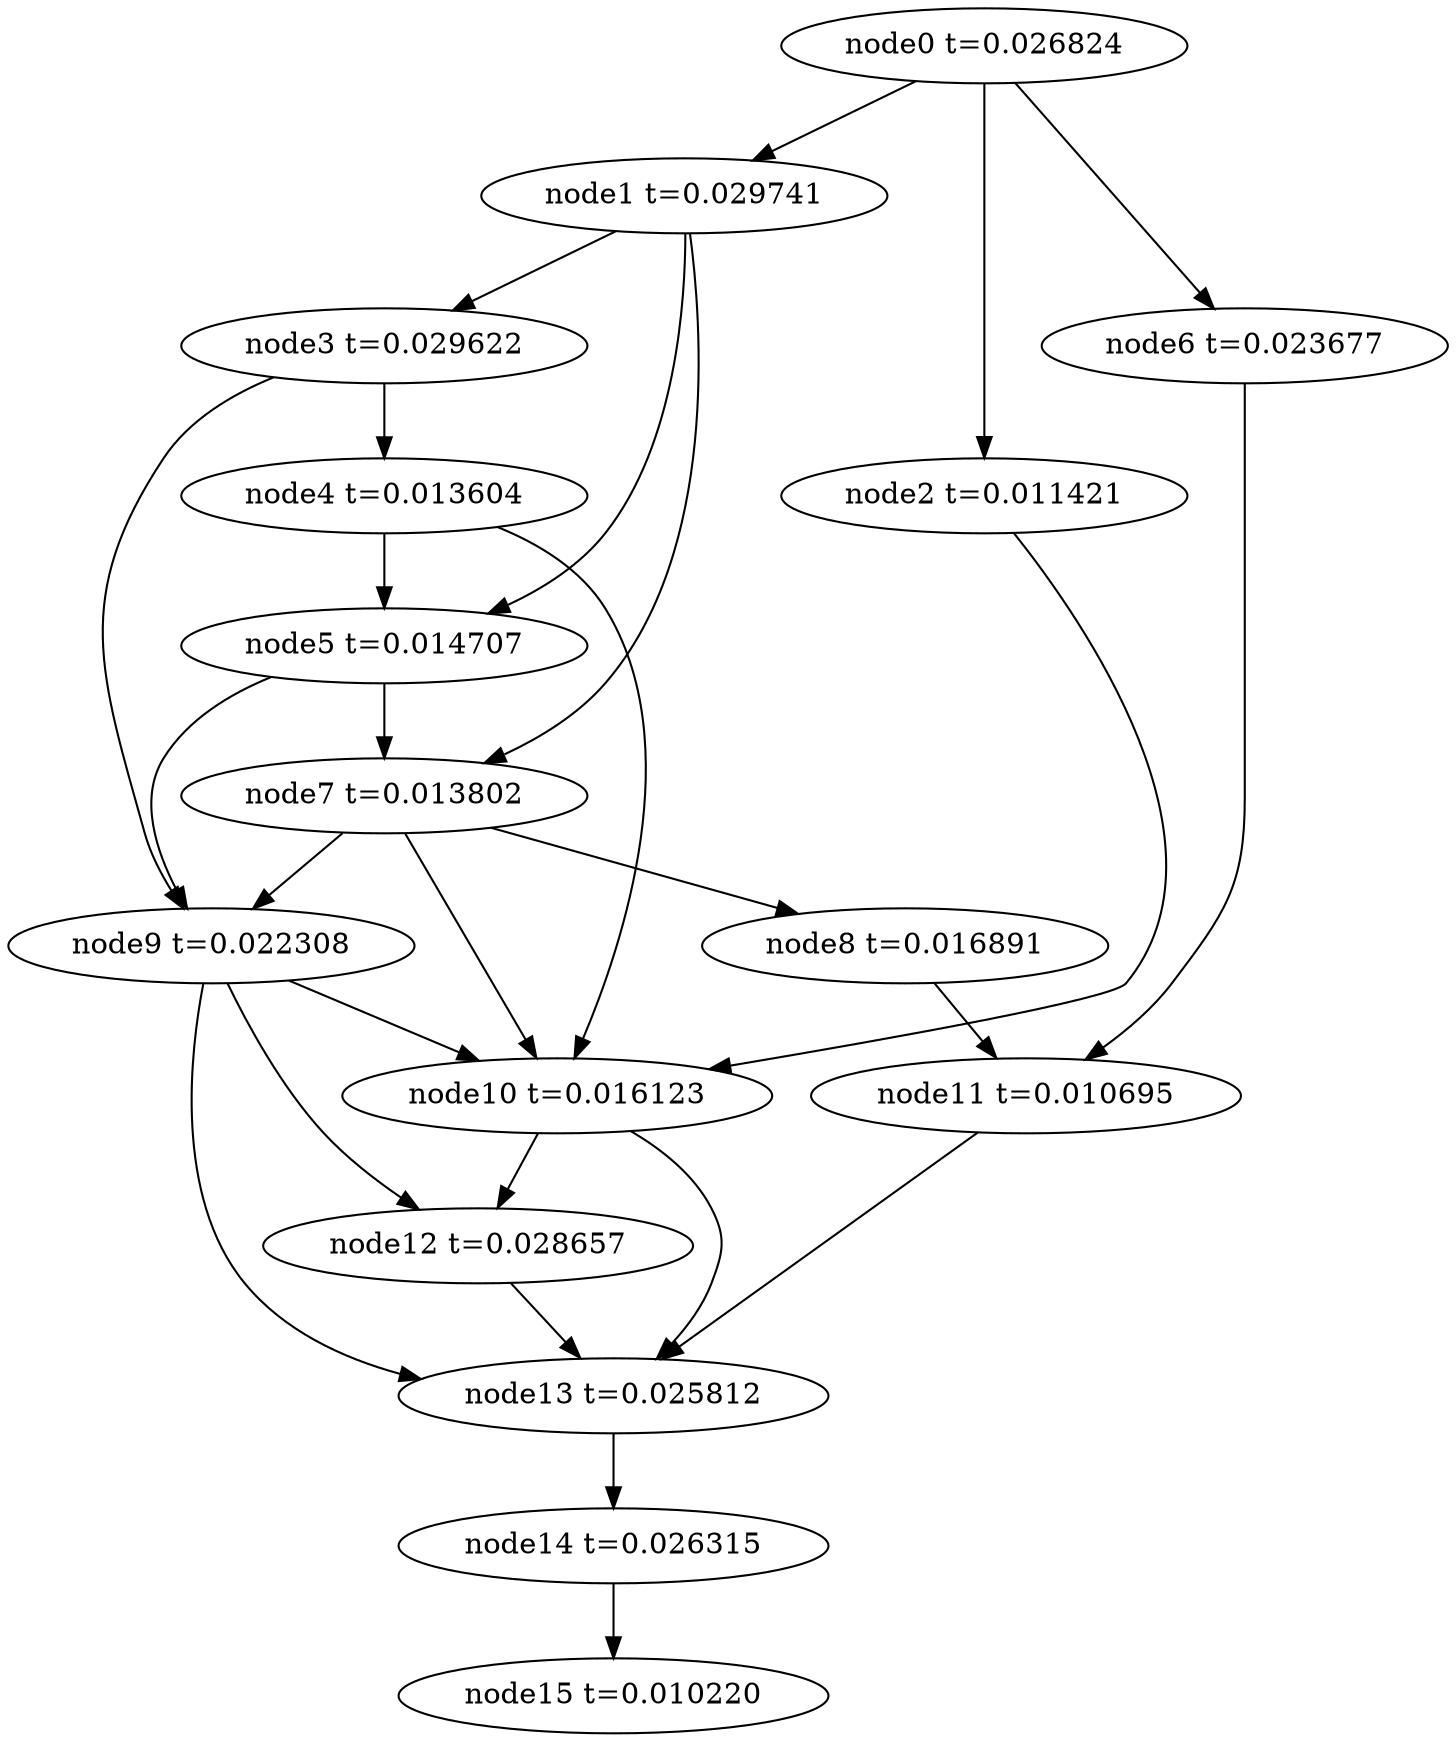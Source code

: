 digraph g{
	node15[label="node15 t=0.010220"]
	node14 -> node15
	node14[label="node14 t=0.026315"];
	node13 -> node14
	node13[label="node13 t=0.025812"];
	node12 -> node13
	node12[label="node12 t=0.028657"];
	node11 -> node13
	node11[label="node11 t=0.010695"];
	node10 -> node13
	node10 -> node12
	node10[label="node10 t=0.016123"];
	node9 -> node13
	node9 -> node12
	node9 -> node10
	node9[label="node9 t=0.022308"];
	node8 -> node11
	node8[label="node8 t=0.016891"];
	node7 -> node10
	node7 -> node9
	node7 -> node8
	node7[label="node7 t=0.013802"];
	node6 -> node11
	node6[label="node6 t=0.023677"];
	node5 -> node9
	node5 -> node7
	node5[label="node5 t=0.014707"];
	node4 -> node10
	node4 -> node5
	node4[label="node4 t=0.013604"];
	node3 -> node9
	node3 -> node4
	node3[label="node3 t=0.029622"];
	node2 -> node10
	node2[label="node2 t=0.011421"];
	node1 -> node7
	node1 -> node5
	node1 -> node3
	node1[label="node1 t=0.029741"];
	node0 -> node6
	node0 -> node2
	node0 -> node1
	node0[label="node0 t=0.026824"];
}
